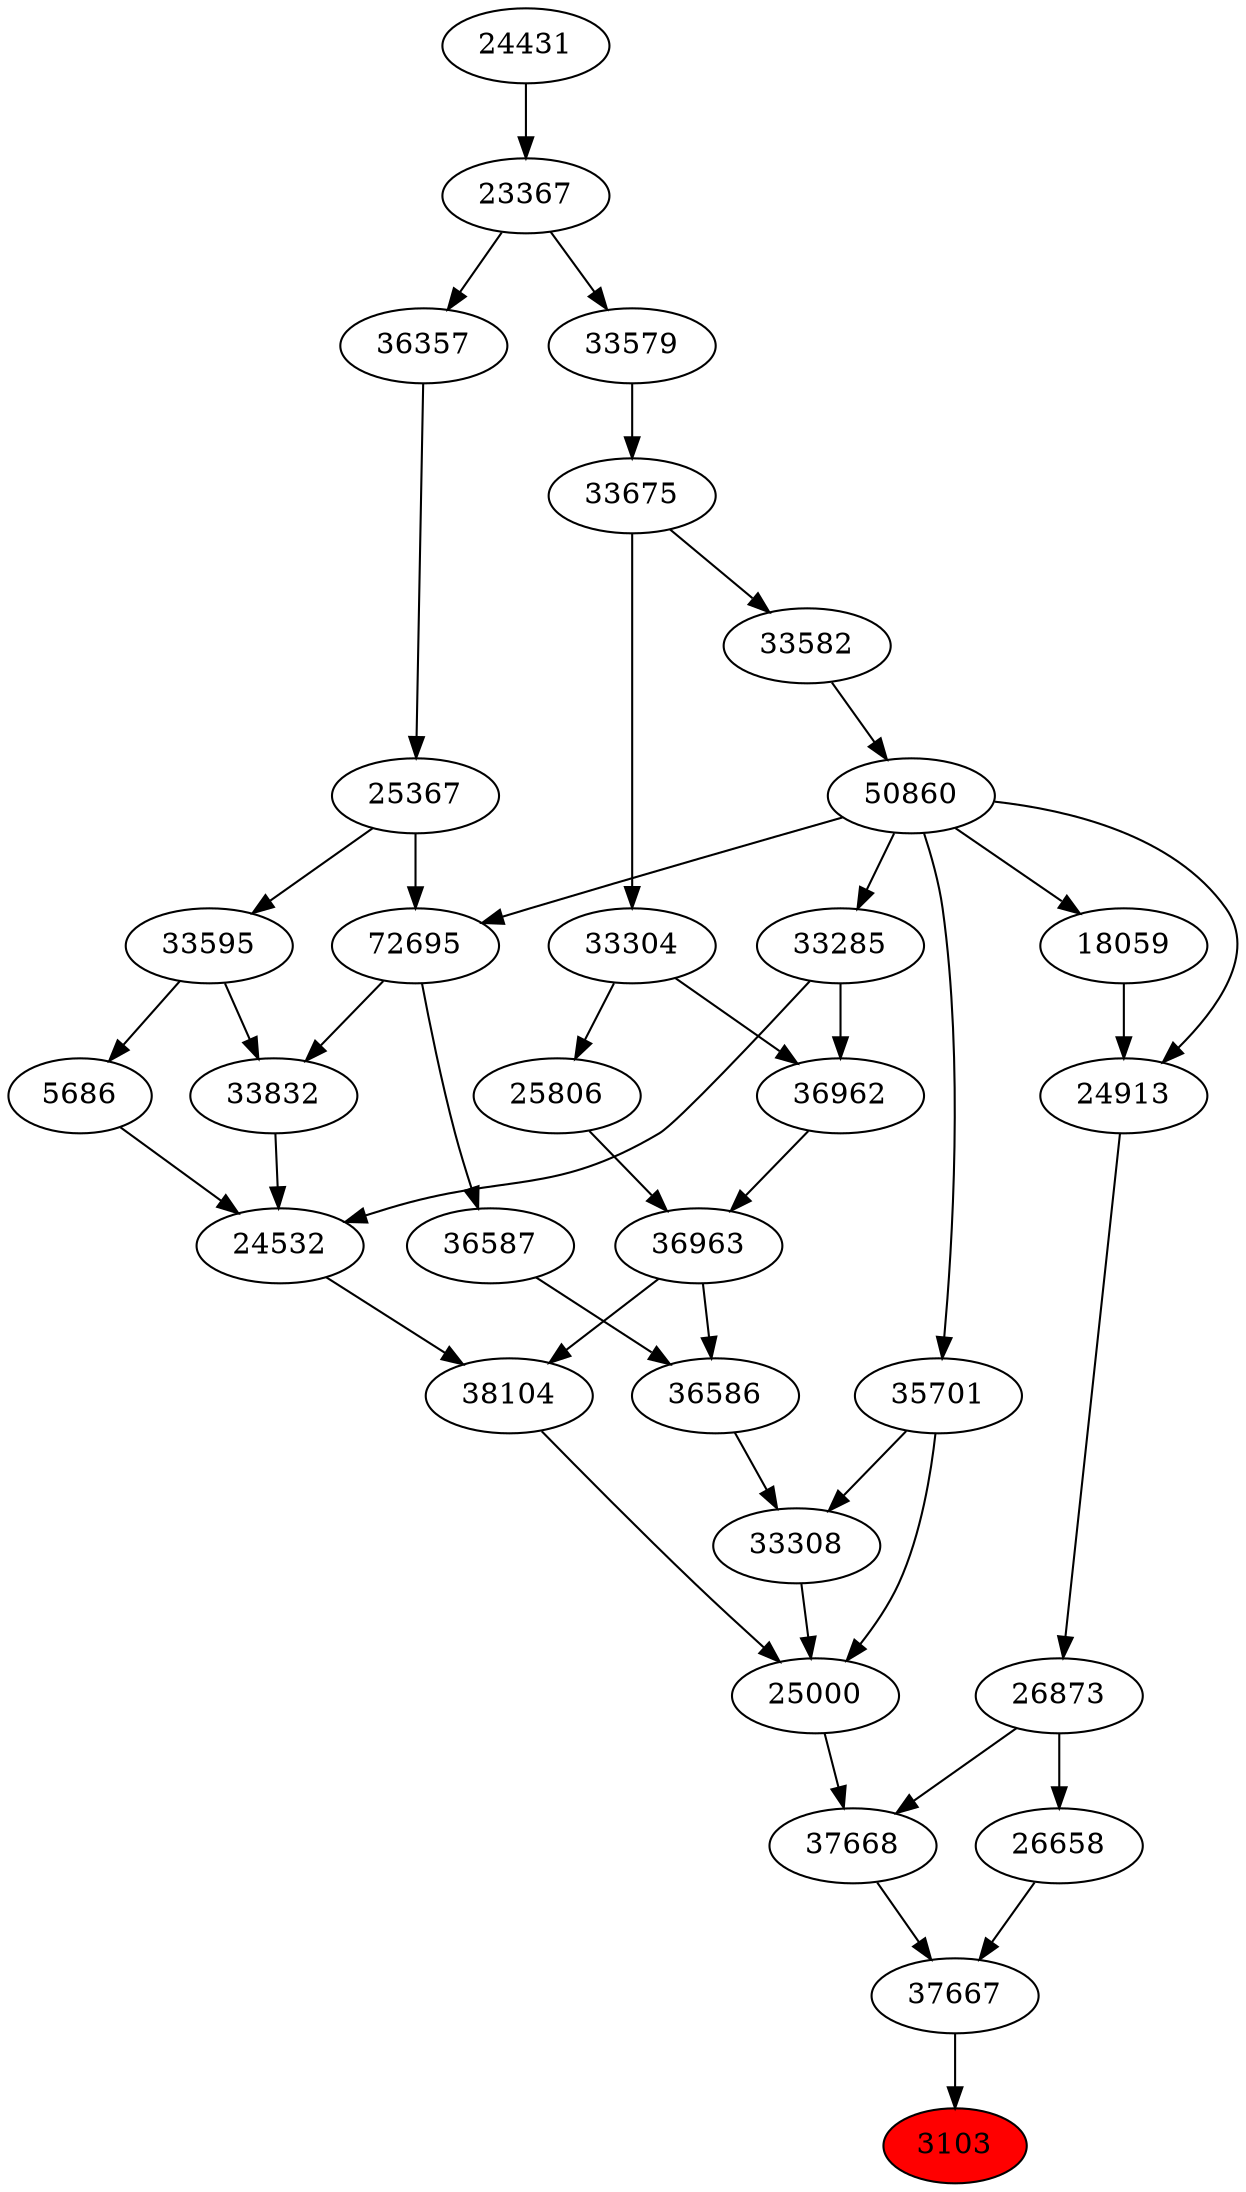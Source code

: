 strict digraph{ 
3103 [label="3103" fillcolor=red style=filled]
37667 -> 3103
37667 [label="37667"]
26658 -> 37667
37668 -> 37667
26658 [label="26658"]
26873 -> 26658
37668 [label="37668"]
25000 -> 37668
26873 -> 37668
26873 [label="26873"]
24913 -> 26873
25000 [label="25000"]
33308 -> 25000
38104 -> 25000
35701 -> 25000
24913 [label="24913"]
18059 -> 24913
50860 -> 24913
33308 [label="33308"]
36586 -> 33308
35701 -> 33308
38104 [label="38104"]
24532 -> 38104
36963 -> 38104
35701 [label="35701"]
50860 -> 35701
18059 [label="18059"]
50860 -> 18059
50860 [label="50860"]
33582 -> 50860
36586 [label="36586"]
36587 -> 36586
36963 -> 36586
24532 [label="24532"]
33285 -> 24532
5686 -> 24532
33832 -> 24532
36963 [label="36963"]
36962 -> 36963
25806 -> 36963
33582 [label="33582"]
33675 -> 33582
36587 [label="36587"]
72695 -> 36587
33285 [label="33285"]
50860 -> 33285
5686 [label="5686"]
33595 -> 5686
33832 [label="33832"]
72695 -> 33832
33595 -> 33832
36962 [label="36962"]
33285 -> 36962
33304 -> 36962
25806 [label="25806"]
33304 -> 25806
33675 [label="33675"]
33579 -> 33675
72695 [label="72695"]
50860 -> 72695
25367 -> 72695
33595 [label="33595"]
25367 -> 33595
33304 [label="33304"]
33675 -> 33304
33579 [label="33579"]
23367 -> 33579
25367 [label="25367"]
36357 -> 25367
23367 [label="23367"]
24431 -> 23367
36357 [label="36357"]
23367 -> 36357
24431 [label="24431"]
}